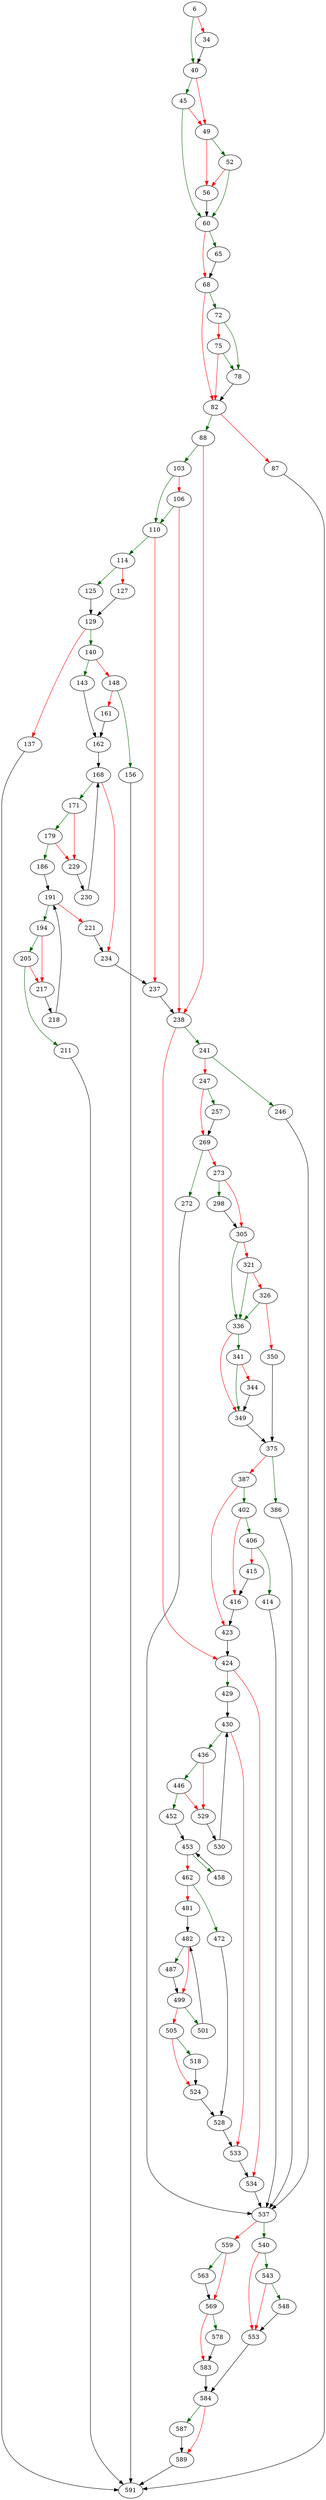 strict digraph "sqlite3BtreeOpen" {
	// Node definitions.
	6 [entry=true];
	40;
	34;
	45;
	49;
	60;
	52;
	56;
	65;
	68;
	72;
	82;
	78;
	75;
	88;
	87;
	591;
	103;
	238;
	110;
	106;
	114;
	237;
	125;
	127;
	129;
	140;
	137;
	143;
	148;
	162;
	156;
	161;
	168;
	171;
	234;
	179;
	229;
	186;
	191;
	194;
	221;
	205;
	217;
	211;
	218;
	230;
	241;
	424;
	246;
	247;
	537;
	257;
	269;
	272;
	273;
	298;
	305;
	336;
	321;
	326;
	350;
	341;
	349;
	344;
	375;
	386;
	387;
	402;
	423;
	406;
	416;
	414;
	415;
	429;
	534;
	430;
	436;
	533;
	446;
	529;
	452;
	453;
	458;
	462;
	472;
	481;
	528;
	482;
	487;
	499;
	501;
	505;
	518;
	524;
	530;
	540;
	559;
	543;
	553;
	548;
	584;
	563;
	569;
	578;
	583;
	587;
	589;

	// Edge definitions.
	6 -> 40 [
		color=darkgreen
		cond=true
	];
	6 -> 34 [
		color=red
		cond=false
	];
	40 -> 45 [
		color=darkgreen
		cond=true
	];
	40 -> 49 [
		color=red
		cond=false
	];
	34 -> 40;
	45 -> 49 [
		color=red
		cond=false
	];
	45 -> 60 [
		color=darkgreen
		cond=true
	];
	49 -> 52 [
		color=darkgreen
		cond=true
	];
	49 -> 56 [
		color=red
		cond=false
	];
	60 -> 65 [
		color=darkgreen
		cond=true
	];
	60 -> 68 [
		color=red
		cond=false
	];
	52 -> 60 [
		color=darkgreen
		cond=true
	];
	52 -> 56 [
		color=red
		cond=false
	];
	56 -> 60;
	65 -> 68;
	68 -> 72 [
		color=darkgreen
		cond=true
	];
	68 -> 82 [
		color=red
		cond=false
	];
	72 -> 78 [
		color=darkgreen
		cond=true
	];
	72 -> 75 [
		color=red
		cond=false
	];
	82 -> 88 [
		color=darkgreen
		cond=true
	];
	82 -> 87 [
		color=red
		cond=false
	];
	78 -> 82;
	75 -> 82 [
		color=red
		cond=false
	];
	75 -> 78 [
		color=darkgreen
		cond=true
	];
	88 -> 103 [
		color=darkgreen
		cond=true
	];
	88 -> 238 [
		color=red
		cond=false
	];
	87 -> 591;
	103 -> 110 [
		color=darkgreen
		cond=true
	];
	103 -> 106 [
		color=red
		cond=false
	];
	238 -> 241 [
		color=darkgreen
		cond=true
	];
	238 -> 424 [
		color=red
		cond=false
	];
	110 -> 114 [
		color=darkgreen
		cond=true
	];
	110 -> 237 [
		color=red
		cond=false
	];
	106 -> 238 [
		color=red
		cond=false
	];
	106 -> 110 [
		color=darkgreen
		cond=true
	];
	114 -> 125 [
		color=darkgreen
		cond=true
	];
	114 -> 127 [
		color=red
		cond=false
	];
	237 -> 238;
	125 -> 129;
	127 -> 129;
	129 -> 140 [
		color=darkgreen
		cond=true
	];
	129 -> 137 [
		color=red
		cond=false
	];
	140 -> 143 [
		color=darkgreen
		cond=true
	];
	140 -> 148 [
		color=red
		cond=false
	];
	137 -> 591;
	143 -> 162;
	148 -> 156 [
		color=darkgreen
		cond=true
	];
	148 -> 161 [
		color=red
		cond=false
	];
	162 -> 168;
	156 -> 591;
	161 -> 162;
	168 -> 171 [
		color=darkgreen
		cond=true
	];
	168 -> 234 [
		color=red
		cond=false
	];
	171 -> 179 [
		color=darkgreen
		cond=true
	];
	171 -> 229 [
		color=red
		cond=false
	];
	234 -> 237;
	179 -> 229 [
		color=red
		cond=false
	];
	179 -> 186 [
		color=darkgreen
		cond=true
	];
	229 -> 230;
	186 -> 191;
	191 -> 194 [
		color=darkgreen
		cond=true
	];
	191 -> 221 [
		color=red
		cond=false
	];
	194 -> 205 [
		color=darkgreen
		cond=true
	];
	194 -> 217 [
		color=red
		cond=false
	];
	221 -> 234;
	205 -> 217 [
		color=red
		cond=false
	];
	205 -> 211 [
		color=darkgreen
		cond=true
	];
	217 -> 218;
	211 -> 591;
	218 -> 191;
	230 -> 168;
	241 -> 246 [
		color=darkgreen
		cond=true
	];
	241 -> 247 [
		color=red
		cond=false
	];
	424 -> 429 [
		color=darkgreen
		cond=true
	];
	424 -> 534 [
		color=red
		cond=false
	];
	246 -> 537;
	247 -> 257 [
		color=darkgreen
		cond=true
	];
	247 -> 269 [
		color=red
		cond=false
	];
	537 -> 540 [
		color=darkgreen
		cond=true
	];
	537 -> 559 [
		color=red
		cond=false
	];
	257 -> 269;
	269 -> 272 [
		color=darkgreen
		cond=true
	];
	269 -> 273 [
		color=red
		cond=false
	];
	272 -> 537;
	273 -> 298 [
		color=darkgreen
		cond=true
	];
	273 -> 305 [
		color=red
		cond=false
	];
	298 -> 305;
	305 -> 336 [
		color=darkgreen
		cond=true
	];
	305 -> 321 [
		color=red
		cond=false
	];
	336 -> 341 [
		color=darkgreen
		cond=true
	];
	336 -> 349 [
		color=red
		cond=false
	];
	321 -> 336 [
		color=darkgreen
		cond=true
	];
	321 -> 326 [
		color=red
		cond=false
	];
	326 -> 336 [
		color=darkgreen
		cond=true
	];
	326 -> 350 [
		color=red
		cond=false
	];
	350 -> 375;
	341 -> 349 [
		color=darkgreen
		cond=true
	];
	341 -> 344 [
		color=red
		cond=false
	];
	349 -> 375;
	344 -> 349;
	375 -> 386 [
		color=darkgreen
		cond=true
	];
	375 -> 387 [
		color=red
		cond=false
	];
	386 -> 537;
	387 -> 402 [
		color=darkgreen
		cond=true
	];
	387 -> 423 [
		color=red
		cond=false
	];
	402 -> 406 [
		color=darkgreen
		cond=true
	];
	402 -> 416 [
		color=red
		cond=false
	];
	423 -> 424;
	406 -> 414 [
		color=darkgreen
		cond=true
	];
	406 -> 415 [
		color=red
		cond=false
	];
	416 -> 423;
	414 -> 537;
	415 -> 416;
	429 -> 430;
	534 -> 537;
	430 -> 436 [
		color=darkgreen
		cond=true
	];
	430 -> 533 [
		color=red
		cond=false
	];
	436 -> 446 [
		color=darkgreen
		cond=true
	];
	436 -> 529 [
		color=red
		cond=false
	];
	533 -> 534;
	446 -> 529 [
		color=red
		cond=false
	];
	446 -> 452 [
		color=darkgreen
		cond=true
	];
	529 -> 530;
	452 -> 453;
	453 -> 458 [
		color=darkgreen
		cond=true
	];
	453 -> 462 [
		color=red
		cond=false
	];
	458 -> 453;
	462 -> 472 [
		color=darkgreen
		cond=true
	];
	462 -> 481 [
		color=red
		cond=false
	];
	472 -> 528;
	481 -> 482;
	528 -> 533;
	482 -> 487 [
		color=darkgreen
		cond=true
	];
	482 -> 499 [
		color=red
		cond=false
	];
	487 -> 499;
	499 -> 501 [
		color=darkgreen
		cond=true
	];
	499 -> 505 [
		color=red
		cond=false
	];
	501 -> 482;
	505 -> 518 [
		color=darkgreen
		cond=true
	];
	505 -> 524 [
		color=red
		cond=false
	];
	518 -> 524;
	524 -> 528;
	530 -> 430;
	540 -> 543 [
		color=darkgreen
		cond=true
	];
	540 -> 553 [
		color=red
		cond=false
	];
	559 -> 563 [
		color=darkgreen
		cond=true
	];
	559 -> 569 [
		color=red
		cond=false
	];
	543 -> 553 [
		color=red
		cond=false
	];
	543 -> 548 [
		color=darkgreen
		cond=true
	];
	553 -> 584;
	548 -> 553;
	584 -> 587 [
		color=darkgreen
		cond=true
	];
	584 -> 589 [
		color=red
		cond=false
	];
	563 -> 569;
	569 -> 578 [
		color=darkgreen
		cond=true
	];
	569 -> 583 [
		color=red
		cond=false
	];
	578 -> 583;
	583 -> 584;
	587 -> 589;
	589 -> 591;
}